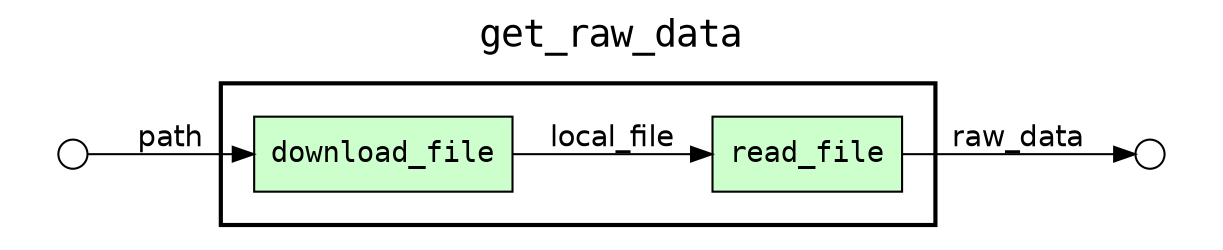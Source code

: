digraph Workflow {
rankdir=LR
fontname=Courier; fontsize=18; labelloc=t
label=get_raw_data
subgraph cluster_workflow_box_outer { label=""; color=black; penwidth=2
subgraph cluster_workflow_box_inner { label=""; color=white
node[shape=box style=filled fillcolor="#CCFFCC" peripheries=1 fontname=Courier]
download_file
read_file
edge[fontname=Helvetica]
download_file -> read_file [label=local_file]
}}
subgraph cluster_input_ports_group_outer { label=""; color=white
subgraph cluster_input_ports_group_inner { label=""; color=white
node[shape=circle style=filled fillcolor="#FFFFFF" peripheries=1 fontname=Courier width=0.2]
path_input_port [label=""]
}}
subgraph cluster_output_ports_group_outer { label=""; color=white
subgraph cluster_output_ports_group_inner { label=""; color=white
node[shape=circle style=filled fillcolor="#FFFFFF" peripheries=1 fontname=Courier width=0.2]
raw_data_output_port [label=""]
}}
edge[fontname=Helvetica]
path_input_port -> download_file [label=path]
edge[fontname=Helvetica]
read_file -> raw_data_output_port [label=raw_data]
}
